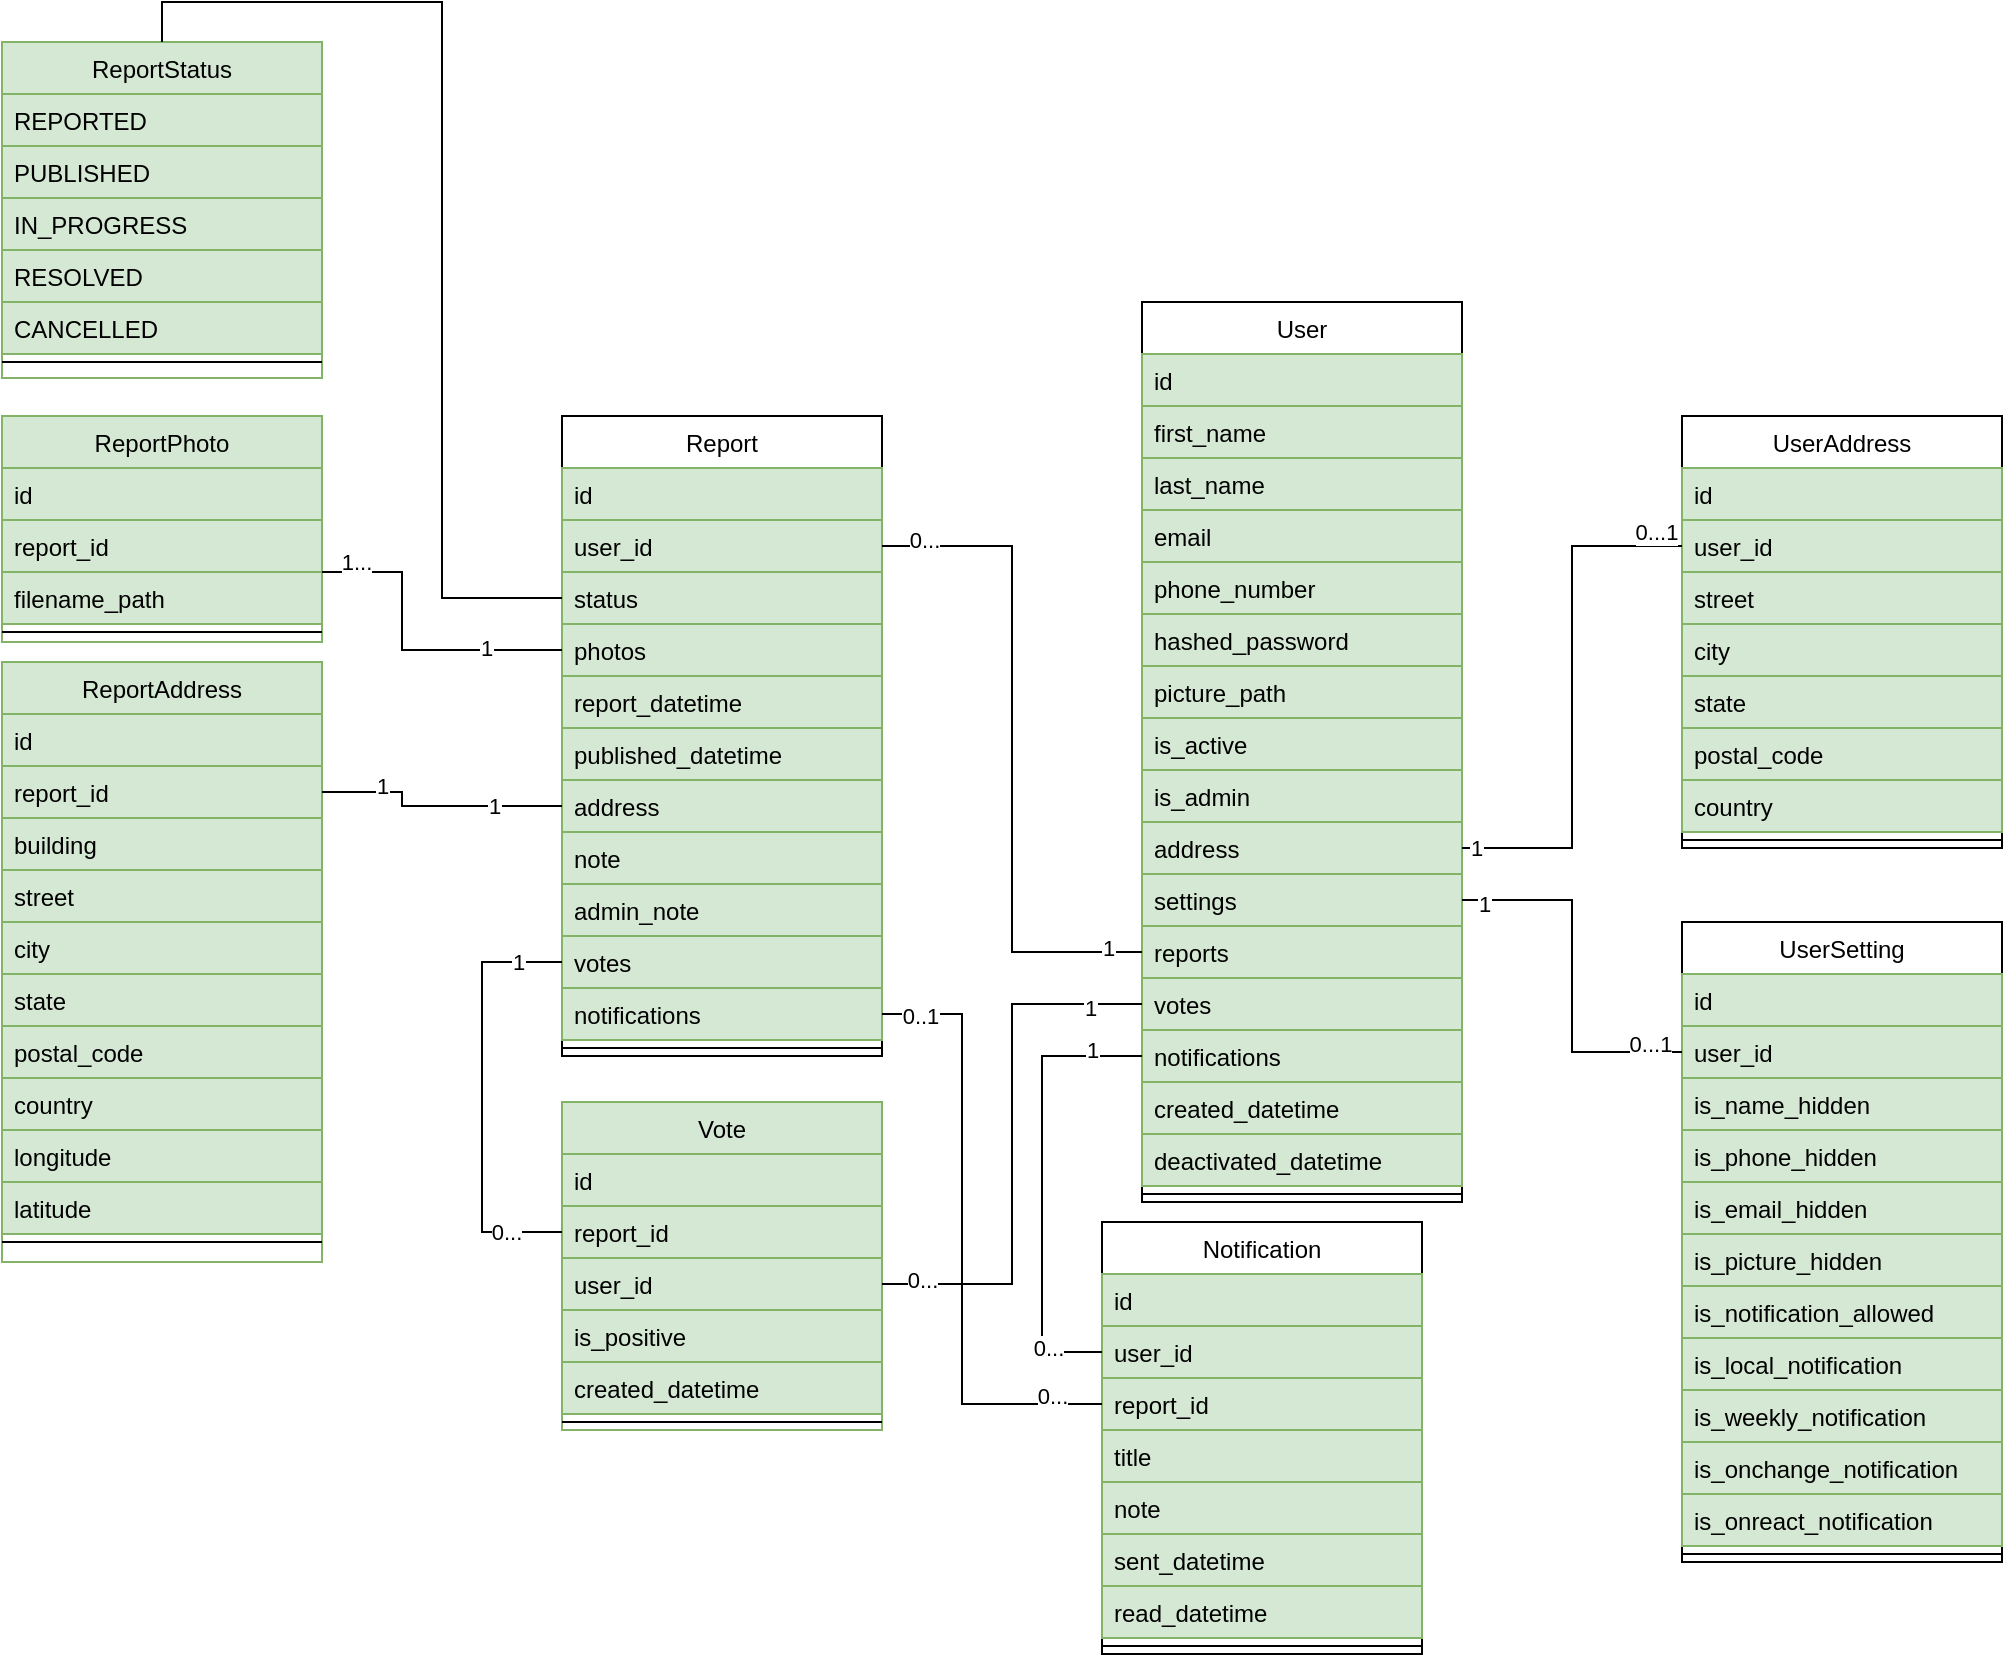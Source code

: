 <mxfile version="26.2.9">
  <diagram id="C5RBs43oDa-KdzZeNtuy" name="Page-1">
    <mxGraphModel dx="2080" dy="1932" grid="1" gridSize="10" guides="1" tooltips="1" connect="1" arrows="1" fold="1" page="1" pageScale="1" pageWidth="827" pageHeight="1169" math="0" shadow="0">
      <root>
        <mxCell id="WIyWlLk6GJQsqaUBKTNV-0" />
        <mxCell id="WIyWlLk6GJQsqaUBKTNV-1" parent="WIyWlLk6GJQsqaUBKTNV-0" />
        <mxCell id="zkfFHV4jXpPFQw0GAbJ--0" value="User" style="swimlane;fontStyle=0;align=center;verticalAlign=top;childLayout=stackLayout;horizontal=1;startSize=26;horizontalStack=0;resizeParent=1;resizeLast=0;collapsible=1;marginBottom=0;rounded=0;shadow=0;strokeWidth=1;" parent="WIyWlLk6GJQsqaUBKTNV-1" vertex="1">
          <mxGeometry x="250" width="160" height="450" as="geometry">
            <mxRectangle x="230" y="140" width="160" height="26" as="alternateBounds" />
          </mxGeometry>
        </mxCell>
        <mxCell id="4dGN9wg_nuJJutSuHbH5-36" value="id" style="text;align=left;verticalAlign=top;spacingLeft=4;spacingRight=4;overflow=hidden;rotatable=0;points=[[0,0.5],[1,0.5]];portConstraint=eastwest;fillColor=#d5e8d4;strokeColor=#82b366;" parent="zkfFHV4jXpPFQw0GAbJ--0" vertex="1">
          <mxGeometry y="26" width="160" height="26" as="geometry" />
        </mxCell>
        <mxCell id="zkfFHV4jXpPFQw0GAbJ--1" value="first_name" style="text;align=left;verticalAlign=top;spacingLeft=4;spacingRight=4;overflow=hidden;rotatable=0;points=[[0,0.5],[1,0.5]];portConstraint=eastwest;fillColor=#d5e8d4;strokeColor=#82b366;" parent="zkfFHV4jXpPFQw0GAbJ--0" vertex="1">
          <mxGeometry y="52" width="160" height="26" as="geometry" />
        </mxCell>
        <mxCell id="zkfFHV4jXpPFQw0GAbJ--2" value="last_name" style="text;align=left;verticalAlign=top;spacingLeft=4;spacingRight=4;overflow=hidden;rotatable=0;points=[[0,0.5],[1,0.5]];portConstraint=eastwest;rounded=0;shadow=0;html=0;fillColor=#d5e8d4;strokeColor=#82b366;" parent="zkfFHV4jXpPFQw0GAbJ--0" vertex="1">
          <mxGeometry y="78" width="160" height="26" as="geometry" />
        </mxCell>
        <mxCell id="zkfFHV4jXpPFQw0GAbJ--3" value="email" style="text;align=left;verticalAlign=top;spacingLeft=4;spacingRight=4;overflow=hidden;rotatable=0;points=[[0,0.5],[1,0.5]];portConstraint=eastwest;rounded=0;shadow=0;html=0;fillColor=#d5e8d4;strokeColor=#82b366;" parent="zkfFHV4jXpPFQw0GAbJ--0" vertex="1">
          <mxGeometry y="104" width="160" height="26" as="geometry" />
        </mxCell>
        <mxCell id="4dGN9wg_nuJJutSuHbH5-157" value="phone_number" style="text;align=left;verticalAlign=top;spacingLeft=4;spacingRight=4;overflow=hidden;rotatable=0;points=[[0,0.5],[1,0.5]];portConstraint=eastwest;rounded=0;shadow=0;html=0;fillColor=#d5e8d4;strokeColor=#82b366;" parent="zkfFHV4jXpPFQw0GAbJ--0" vertex="1">
          <mxGeometry y="130" width="160" height="26" as="geometry" />
        </mxCell>
        <mxCell id="4dGN9wg_nuJJutSuHbH5-154" value="hashed_password" style="text;align=left;verticalAlign=top;spacingLeft=4;spacingRight=4;overflow=hidden;rotatable=0;points=[[0,0.5],[1,0.5]];portConstraint=eastwest;rounded=0;shadow=0;html=0;fillColor=#d5e8d4;strokeColor=#82b366;" parent="zkfFHV4jXpPFQw0GAbJ--0" vertex="1">
          <mxGeometry y="156" width="160" height="26" as="geometry" />
        </mxCell>
        <mxCell id="4dGN9wg_nuJJutSuHbH5-2" value="picture_path" style="text;align=left;verticalAlign=top;spacingLeft=4;spacingRight=4;overflow=hidden;rotatable=0;points=[[0,0.5],[1,0.5]];portConstraint=eastwest;rounded=0;shadow=0;html=0;fillColor=#d5e8d4;strokeColor=#82b366;" parent="zkfFHV4jXpPFQw0GAbJ--0" vertex="1">
          <mxGeometry y="182" width="160" height="26" as="geometry" />
        </mxCell>
        <mxCell id="4dGN9wg_nuJJutSuHbH5-0" value="is_active" style="text;align=left;verticalAlign=top;spacingLeft=4;spacingRight=4;overflow=hidden;rotatable=0;points=[[0,0.5],[1,0.5]];portConstraint=eastwest;rounded=0;shadow=0;html=0;fillColor=#d5e8d4;strokeColor=#82b366;" parent="zkfFHV4jXpPFQw0GAbJ--0" vertex="1">
          <mxGeometry y="208" width="160" height="26" as="geometry" />
        </mxCell>
        <mxCell id="4dGN9wg_nuJJutSuHbH5-1" value="is_admin" style="text;align=left;verticalAlign=top;spacingLeft=4;spacingRight=4;overflow=hidden;rotatable=0;points=[[0,0.5],[1,0.5]];portConstraint=eastwest;rounded=0;shadow=0;html=0;fillColor=#d5e8d4;strokeColor=#82b366;" parent="zkfFHV4jXpPFQw0GAbJ--0" vertex="1">
          <mxGeometry y="234" width="160" height="26" as="geometry" />
        </mxCell>
        <mxCell id="4dGN9wg_nuJJutSuHbH5-3" value="address" style="text;align=left;verticalAlign=top;spacingLeft=4;spacingRight=4;overflow=hidden;rotatable=0;points=[[0,0.5],[1,0.5]];portConstraint=eastwest;rounded=0;shadow=0;html=0;fillColor=#d5e8d4;strokeColor=#82b366;" parent="zkfFHV4jXpPFQw0GAbJ--0" vertex="1">
          <mxGeometry y="260" width="160" height="26" as="geometry" />
        </mxCell>
        <mxCell id="4dGN9wg_nuJJutSuHbH5-22" value="settings" style="text;align=left;verticalAlign=top;spacingLeft=4;spacingRight=4;overflow=hidden;rotatable=0;points=[[0,0.5],[1,0.5]];portConstraint=eastwest;rounded=0;shadow=0;html=0;fillColor=#d5e8d4;strokeColor=#82b366;" parent="zkfFHV4jXpPFQw0GAbJ--0" vertex="1">
          <mxGeometry y="286" width="160" height="26" as="geometry" />
        </mxCell>
        <mxCell id="4dGN9wg_nuJJutSuHbH5-40" value="reports" style="text;align=left;verticalAlign=top;spacingLeft=4;spacingRight=4;overflow=hidden;rotatable=0;points=[[0,0.5],[1,0.5]];portConstraint=eastwest;rounded=0;shadow=0;html=0;fillColor=#d5e8d4;strokeColor=#82b366;" parent="zkfFHV4jXpPFQw0GAbJ--0" vertex="1">
          <mxGeometry y="312" width="160" height="26" as="geometry" />
        </mxCell>
        <mxCell id="4dGN9wg_nuJJutSuHbH5-130" value="votes" style="text;align=left;verticalAlign=top;spacingLeft=4;spacingRight=4;overflow=hidden;rotatable=0;points=[[0,0.5],[1,0.5]];portConstraint=eastwest;rounded=0;shadow=0;html=0;fillColor=#d5e8d4;strokeColor=#82b366;" parent="zkfFHV4jXpPFQw0GAbJ--0" vertex="1">
          <mxGeometry y="338" width="160" height="26" as="geometry" />
        </mxCell>
        <mxCell id="4dGN9wg_nuJJutSuHbH5-143" value="notifications" style="text;align=left;verticalAlign=top;spacingLeft=4;spacingRight=4;overflow=hidden;rotatable=0;points=[[0,0.5],[1,0.5]];portConstraint=eastwest;rounded=0;shadow=0;html=0;fillColor=#d5e8d4;strokeColor=#82b366;" parent="zkfFHV4jXpPFQw0GAbJ--0" vertex="1">
          <mxGeometry y="364" width="160" height="26" as="geometry" />
        </mxCell>
        <mxCell id="4dGN9wg_nuJJutSuHbH5-155" value="created_datetime" style="text;align=left;verticalAlign=top;spacingLeft=4;spacingRight=4;overflow=hidden;rotatable=0;points=[[0,0.5],[1,0.5]];portConstraint=eastwest;rounded=0;shadow=0;html=0;fillColor=#d5e8d4;strokeColor=#82b366;" parent="zkfFHV4jXpPFQw0GAbJ--0" vertex="1">
          <mxGeometry y="390" width="160" height="26" as="geometry" />
        </mxCell>
        <mxCell id="4dGN9wg_nuJJutSuHbH5-156" value="deactivated_datetime" style="text;align=left;verticalAlign=top;spacingLeft=4;spacingRight=4;overflow=hidden;rotatable=0;points=[[0,0.5],[1,0.5]];portConstraint=eastwest;rounded=0;shadow=0;html=0;fillColor=#d5e8d4;strokeColor=#82b366;" parent="zkfFHV4jXpPFQw0GAbJ--0" vertex="1">
          <mxGeometry y="416" width="160" height="26" as="geometry" />
        </mxCell>
        <mxCell id="zkfFHV4jXpPFQw0GAbJ--4" value="" style="line;html=1;strokeWidth=1;align=left;verticalAlign=middle;spacingTop=-1;spacingLeft=3;spacingRight=3;rotatable=0;labelPosition=right;points=[];portConstraint=eastwest;" parent="zkfFHV4jXpPFQw0GAbJ--0" vertex="1">
          <mxGeometry y="442" width="160" height="8" as="geometry" />
        </mxCell>
        <mxCell id="zkfFHV4jXpPFQw0GAbJ--17" value="UserAddress" style="swimlane;fontStyle=0;align=center;verticalAlign=top;childLayout=stackLayout;horizontal=1;startSize=26;horizontalStack=0;resizeParent=1;resizeLast=0;collapsible=1;marginBottom=0;rounded=0;shadow=0;strokeWidth=1;" parent="WIyWlLk6GJQsqaUBKTNV-1" vertex="1">
          <mxGeometry x="520" y="57" width="160" height="216" as="geometry">
            <mxRectangle x="550" y="140" width="160" height="26" as="alternateBounds" />
          </mxGeometry>
        </mxCell>
        <mxCell id="4dGN9wg_nuJJutSuHbH5-37" value="id" style="text;align=left;verticalAlign=top;spacingLeft=4;spacingRight=4;overflow=hidden;rotatable=0;points=[[0,0.5],[1,0.5]];portConstraint=eastwest;fillColor=#d5e8d4;strokeColor=#82b366;" parent="zkfFHV4jXpPFQw0GAbJ--17" vertex="1">
          <mxGeometry y="26" width="160" height="26" as="geometry" />
        </mxCell>
        <mxCell id="4dGN9wg_nuJJutSuHbH5-91" value="user_id" style="text;align=left;verticalAlign=top;spacingLeft=4;spacingRight=4;overflow=hidden;rotatable=0;points=[[0,0.5],[1,0.5]];portConstraint=eastwest;fillColor=#d5e8d4;strokeColor=#82b366;" parent="zkfFHV4jXpPFQw0GAbJ--17" vertex="1">
          <mxGeometry y="52" width="160" height="26" as="geometry" />
        </mxCell>
        <mxCell id="zkfFHV4jXpPFQw0GAbJ--18" value="street" style="text;align=left;verticalAlign=top;spacingLeft=4;spacingRight=4;overflow=hidden;rotatable=0;points=[[0,0.5],[1,0.5]];portConstraint=eastwest;fillColor=#d5e8d4;strokeColor=#82b366;" parent="zkfFHV4jXpPFQw0GAbJ--17" vertex="1">
          <mxGeometry y="78" width="160" height="26" as="geometry" />
        </mxCell>
        <mxCell id="zkfFHV4jXpPFQw0GAbJ--19" value="city" style="text;align=left;verticalAlign=top;spacingLeft=4;spacingRight=4;overflow=hidden;rotatable=0;points=[[0,0.5],[1,0.5]];portConstraint=eastwest;rounded=0;shadow=0;html=0;fillColor=#d5e8d4;strokeColor=#82b366;" parent="zkfFHV4jXpPFQw0GAbJ--17" vertex="1">
          <mxGeometry y="104" width="160" height="26" as="geometry" />
        </mxCell>
        <mxCell id="zkfFHV4jXpPFQw0GAbJ--20" value="state" style="text;align=left;verticalAlign=top;spacingLeft=4;spacingRight=4;overflow=hidden;rotatable=0;points=[[0,0.5],[1,0.5]];portConstraint=eastwest;rounded=0;shadow=0;html=0;fillColor=#d5e8d4;strokeColor=#82b366;" parent="zkfFHV4jXpPFQw0GAbJ--17" vertex="1">
          <mxGeometry y="130" width="160" height="26" as="geometry" />
        </mxCell>
        <mxCell id="zkfFHV4jXpPFQw0GAbJ--21" value="postal_code" style="text;align=left;verticalAlign=top;spacingLeft=4;spacingRight=4;overflow=hidden;rotatable=0;points=[[0,0.5],[1,0.5]];portConstraint=eastwest;rounded=0;shadow=0;html=0;fillColor=#d5e8d4;strokeColor=#82b366;" parent="zkfFHV4jXpPFQw0GAbJ--17" vertex="1">
          <mxGeometry y="156" width="160" height="26" as="geometry" />
        </mxCell>
        <mxCell id="zkfFHV4jXpPFQw0GAbJ--22" value="country" style="text;align=left;verticalAlign=top;spacingLeft=4;spacingRight=4;overflow=hidden;rotatable=0;points=[[0,0.5],[1,0.5]];portConstraint=eastwest;rounded=0;shadow=0;html=0;fillColor=#d5e8d4;strokeColor=#82b366;" parent="zkfFHV4jXpPFQw0GAbJ--17" vertex="1">
          <mxGeometry y="182" width="160" height="26" as="geometry" />
        </mxCell>
        <mxCell id="zkfFHV4jXpPFQw0GAbJ--23" value="" style="line;html=1;strokeWidth=1;align=left;verticalAlign=middle;spacingTop=-1;spacingLeft=3;spacingRight=3;rotatable=0;labelPosition=right;points=[];portConstraint=eastwest;" parent="zkfFHV4jXpPFQw0GAbJ--17" vertex="1">
          <mxGeometry y="208" width="160" height="8" as="geometry" />
        </mxCell>
        <mxCell id="4dGN9wg_nuJJutSuHbH5-4" style="edgeStyle=orthogonalEdgeStyle;rounded=0;orthogonalLoop=1;jettySize=auto;html=1;endArrow=none;startFill=0;" parent="WIyWlLk6GJQsqaUBKTNV-1" source="4dGN9wg_nuJJutSuHbH5-3" target="4dGN9wg_nuJJutSuHbH5-91" edge="1">
          <mxGeometry relative="1" as="geometry" />
        </mxCell>
        <mxCell id="4dGN9wg_nuJJutSuHbH5-5" value="1" style="edgeLabel;html=1;align=center;verticalAlign=middle;resizable=0;points=[];" parent="4dGN9wg_nuJJutSuHbH5-4" vertex="1" connectable="0">
          <mxGeometry x="-0.941" y="2" relative="1" as="geometry">
            <mxPoint x="-1" y="2" as="offset" />
          </mxGeometry>
        </mxCell>
        <mxCell id="4dGN9wg_nuJJutSuHbH5-6" value="0...1" style="edgeLabel;html=1;align=center;verticalAlign=middle;resizable=0;points=[];" parent="4dGN9wg_nuJJutSuHbH5-4" vertex="1" connectable="0">
          <mxGeometry x="0.897" y="-2" relative="1" as="geometry">
            <mxPoint y="-9" as="offset" />
          </mxGeometry>
        </mxCell>
        <mxCell id="4dGN9wg_nuJJutSuHbH5-7" value="UserSetting" style="swimlane;fontStyle=0;align=center;verticalAlign=top;childLayout=stackLayout;horizontal=1;startSize=26;horizontalStack=0;resizeParent=1;resizeLast=0;collapsible=1;marginBottom=0;rounded=0;shadow=0;strokeWidth=1;" parent="WIyWlLk6GJQsqaUBKTNV-1" vertex="1">
          <mxGeometry x="520" y="310" width="160" height="320" as="geometry">
            <mxRectangle x="550" y="140" width="160" height="26" as="alternateBounds" />
          </mxGeometry>
        </mxCell>
        <mxCell id="4dGN9wg_nuJJutSuHbH5-38" value="id" style="text;align=left;verticalAlign=top;spacingLeft=4;spacingRight=4;overflow=hidden;rotatable=0;points=[[0,0.5],[1,0.5]];portConstraint=eastwest;fillColor=#d5e8d4;strokeColor=#82b366;" parent="4dGN9wg_nuJJutSuHbH5-7" vertex="1">
          <mxGeometry y="26" width="160" height="26" as="geometry" />
        </mxCell>
        <mxCell id="4dGN9wg_nuJJutSuHbH5-92" value="user_id" style="text;align=left;verticalAlign=top;spacingLeft=4;spacingRight=4;overflow=hidden;rotatable=0;points=[[0,0.5],[1,0.5]];portConstraint=eastwest;fillColor=#d5e8d4;strokeColor=#82b366;" parent="4dGN9wg_nuJJutSuHbH5-7" vertex="1">
          <mxGeometry y="52" width="160" height="26" as="geometry" />
        </mxCell>
        <mxCell id="4dGN9wg_nuJJutSuHbH5-8" value="is_name_hidden" style="text;align=left;verticalAlign=top;spacingLeft=4;spacingRight=4;overflow=hidden;rotatable=0;points=[[0,0.5],[1,0.5]];portConstraint=eastwest;fillColor=#d5e8d4;strokeColor=#82b366;" parent="4dGN9wg_nuJJutSuHbH5-7" vertex="1">
          <mxGeometry y="78" width="160" height="26" as="geometry" />
        </mxCell>
        <mxCell id="4dGN9wg_nuJJutSuHbH5-14" value="is_phone_hidden" style="text;align=left;verticalAlign=top;spacingLeft=4;spacingRight=4;overflow=hidden;rotatable=0;points=[[0,0.5],[1,0.5]];portConstraint=eastwest;fillColor=#d5e8d4;strokeColor=#82b366;" parent="4dGN9wg_nuJJutSuHbH5-7" vertex="1">
          <mxGeometry y="104" width="160" height="26" as="geometry" />
        </mxCell>
        <mxCell id="4dGN9wg_nuJJutSuHbH5-15" value="is_email_hidden" style="text;align=left;verticalAlign=top;spacingLeft=4;spacingRight=4;overflow=hidden;rotatable=0;points=[[0,0.5],[1,0.5]];portConstraint=eastwest;fillColor=#d5e8d4;strokeColor=#82b366;" parent="4dGN9wg_nuJJutSuHbH5-7" vertex="1">
          <mxGeometry y="130" width="160" height="26" as="geometry" />
        </mxCell>
        <mxCell id="4dGN9wg_nuJJutSuHbH5-16" value="is_picture_hidden" style="text;align=left;verticalAlign=top;spacingLeft=4;spacingRight=4;overflow=hidden;rotatable=0;points=[[0,0.5],[1,0.5]];portConstraint=eastwest;fillColor=#d5e8d4;strokeColor=#82b366;" parent="4dGN9wg_nuJJutSuHbH5-7" vertex="1">
          <mxGeometry y="156" width="160" height="26" as="geometry" />
        </mxCell>
        <mxCell id="4dGN9wg_nuJJutSuHbH5-17" value="is_notification_allowed" style="text;align=left;verticalAlign=top;spacingLeft=4;spacingRight=4;overflow=hidden;rotatable=0;points=[[0,0.5],[1,0.5]];portConstraint=eastwest;fillColor=#d5e8d4;strokeColor=#82b366;" parent="4dGN9wg_nuJJutSuHbH5-7" vertex="1">
          <mxGeometry y="182" width="160" height="26" as="geometry" />
        </mxCell>
        <mxCell id="4dGN9wg_nuJJutSuHbH5-18" value="is_local_notification" style="text;align=left;verticalAlign=top;spacingLeft=4;spacingRight=4;overflow=hidden;rotatable=0;points=[[0,0.5],[1,0.5]];portConstraint=eastwest;fillColor=#d5e8d4;strokeColor=#82b366;" parent="4dGN9wg_nuJJutSuHbH5-7" vertex="1">
          <mxGeometry y="208" width="160" height="26" as="geometry" />
        </mxCell>
        <mxCell id="4dGN9wg_nuJJutSuHbH5-19" value="is_weekly_notification" style="text;align=left;verticalAlign=top;spacingLeft=4;spacingRight=4;overflow=hidden;rotatable=0;points=[[0,0.5],[1,0.5]];portConstraint=eastwest;fillColor=#d5e8d4;strokeColor=#82b366;" parent="4dGN9wg_nuJJutSuHbH5-7" vertex="1">
          <mxGeometry y="234" width="160" height="26" as="geometry" />
        </mxCell>
        <mxCell id="4dGN9wg_nuJJutSuHbH5-20" value="is_onchange_notification" style="text;align=left;verticalAlign=top;spacingLeft=4;spacingRight=4;overflow=hidden;rotatable=0;points=[[0,0.5],[1,0.5]];portConstraint=eastwest;fillColor=#d5e8d4;strokeColor=#82b366;" parent="4dGN9wg_nuJJutSuHbH5-7" vertex="1">
          <mxGeometry y="260" width="160" height="26" as="geometry" />
        </mxCell>
        <mxCell id="4dGN9wg_nuJJutSuHbH5-21" value="is_onreact_notification" style="text;align=left;verticalAlign=top;spacingLeft=4;spacingRight=4;overflow=hidden;rotatable=0;points=[[0,0.5],[1,0.5]];portConstraint=eastwest;fillColor=#d5e8d4;strokeColor=#82b366;" parent="4dGN9wg_nuJJutSuHbH5-7" vertex="1">
          <mxGeometry y="286" width="160" height="26" as="geometry" />
        </mxCell>
        <mxCell id="4dGN9wg_nuJJutSuHbH5-13" value="" style="line;html=1;strokeWidth=1;align=left;verticalAlign=middle;spacingTop=-1;spacingLeft=3;spacingRight=3;rotatable=0;labelPosition=right;points=[];portConstraint=eastwest;" parent="4dGN9wg_nuJJutSuHbH5-7" vertex="1">
          <mxGeometry y="312" width="160" height="8" as="geometry" />
        </mxCell>
        <mxCell id="4dGN9wg_nuJJutSuHbH5-23" style="edgeStyle=orthogonalEdgeStyle;rounded=0;orthogonalLoop=1;jettySize=auto;html=1;exitX=1;exitY=0.5;exitDx=0;exitDy=0;entryX=0;entryY=0.5;entryDx=0;entryDy=0;endArrow=none;startFill=0;" parent="WIyWlLk6GJQsqaUBKTNV-1" source="4dGN9wg_nuJJutSuHbH5-22" target="4dGN9wg_nuJJutSuHbH5-92" edge="1">
          <mxGeometry relative="1" as="geometry" />
        </mxCell>
        <mxCell id="4dGN9wg_nuJJutSuHbH5-24" value="1" style="edgeLabel;html=1;align=center;verticalAlign=middle;resizable=0;points=[];" parent="4dGN9wg_nuJJutSuHbH5-23" vertex="1" connectable="0">
          <mxGeometry x="-0.886" y="-2" relative="1" as="geometry">
            <mxPoint as="offset" />
          </mxGeometry>
        </mxCell>
        <mxCell id="4dGN9wg_nuJJutSuHbH5-25" value="0...1" style="edgeLabel;html=1;align=center;verticalAlign=middle;resizable=0;points=[];" parent="4dGN9wg_nuJJutSuHbH5-23" vertex="1" connectable="0">
          <mxGeometry x="0.832" y="2" relative="1" as="geometry">
            <mxPoint x="-1" y="-2" as="offset" />
          </mxGeometry>
        </mxCell>
        <mxCell id="4dGN9wg_nuJJutSuHbH5-26" value="Report" style="swimlane;fontStyle=0;align=center;verticalAlign=top;childLayout=stackLayout;horizontal=1;startSize=26;horizontalStack=0;resizeParent=1;resizeLast=0;collapsible=1;marginBottom=0;rounded=0;shadow=0;strokeWidth=1;" parent="WIyWlLk6GJQsqaUBKTNV-1" vertex="1">
          <mxGeometry x="-40" y="57" width="160" height="320" as="geometry">
            <mxRectangle x="230" y="140" width="160" height="26" as="alternateBounds" />
          </mxGeometry>
        </mxCell>
        <mxCell id="4dGN9wg_nuJJutSuHbH5-39" value="id" style="text;align=left;verticalAlign=top;spacingLeft=4;spacingRight=4;overflow=hidden;rotatable=0;points=[[0,0.5],[1,0.5]];portConstraint=eastwest;fillColor=#d5e8d4;strokeColor=#82b366;" parent="4dGN9wg_nuJJutSuHbH5-26" vertex="1">
          <mxGeometry y="26" width="160" height="26" as="geometry" />
        </mxCell>
        <mxCell id="4dGN9wg_nuJJutSuHbH5-27" value="user_id" style="text;align=left;verticalAlign=top;spacingLeft=4;spacingRight=4;overflow=hidden;rotatable=0;points=[[0,0.5],[1,0.5]];portConstraint=eastwest;fillColor=#d5e8d4;strokeColor=#82b366;" parent="4dGN9wg_nuJJutSuHbH5-26" vertex="1">
          <mxGeometry y="52" width="160" height="26" as="geometry" />
        </mxCell>
        <mxCell id="4dGN9wg_nuJJutSuHbH5-28" value="status" style="text;align=left;verticalAlign=top;spacingLeft=4;spacingRight=4;overflow=hidden;rotatable=0;points=[[0,0.5],[1,0.5]];portConstraint=eastwest;rounded=0;shadow=0;html=0;fillColor=#d5e8d4;strokeColor=#82b366;" parent="4dGN9wg_nuJJutSuHbH5-26" vertex="1">
          <mxGeometry y="78" width="160" height="26" as="geometry" />
        </mxCell>
        <mxCell id="4dGN9wg_nuJJutSuHbH5-29" value="photos" style="text;align=left;verticalAlign=top;spacingLeft=4;spacingRight=4;overflow=hidden;rotatable=0;points=[[0,0.5],[1,0.5]];portConstraint=eastwest;rounded=0;shadow=0;html=0;fillColor=#d5e8d4;strokeColor=#82b366;" parent="4dGN9wg_nuJJutSuHbH5-26" vertex="1">
          <mxGeometry y="104" width="160" height="26" as="geometry" />
        </mxCell>
        <mxCell id="4dGN9wg_nuJJutSuHbH5-83" value="report_datetime" style="text;align=left;verticalAlign=top;spacingLeft=4;spacingRight=4;overflow=hidden;rotatable=0;points=[[0,0.5],[1,0.5]];portConstraint=eastwest;rounded=0;shadow=0;html=0;fillColor=#d5e8d4;strokeColor=#82b366;" parent="4dGN9wg_nuJJutSuHbH5-26" vertex="1">
          <mxGeometry y="130" width="160" height="26" as="geometry" />
        </mxCell>
        <mxCell id="4dGN9wg_nuJJutSuHbH5-84" value="published_datetime" style="text;align=left;verticalAlign=top;spacingLeft=4;spacingRight=4;overflow=hidden;rotatable=0;points=[[0,0.5],[1,0.5]];portConstraint=eastwest;rounded=0;shadow=0;html=0;fillColor=#d5e8d4;strokeColor=#82b366;" parent="4dGN9wg_nuJJutSuHbH5-26" vertex="1">
          <mxGeometry y="156" width="160" height="26" as="geometry" />
        </mxCell>
        <mxCell id="4dGN9wg_nuJJutSuHbH5-85" value="address" style="text;align=left;verticalAlign=top;spacingLeft=4;spacingRight=4;overflow=hidden;rotatable=0;points=[[0,0.5],[1,0.5]];portConstraint=eastwest;rounded=0;shadow=0;html=0;fillColor=#d5e8d4;strokeColor=#82b366;" parent="4dGN9wg_nuJJutSuHbH5-26" vertex="1">
          <mxGeometry y="182" width="160" height="26" as="geometry" />
        </mxCell>
        <mxCell id="4dGN9wg_nuJJutSuHbH5-111" value="note" style="text;align=left;verticalAlign=top;spacingLeft=4;spacingRight=4;overflow=hidden;rotatable=0;points=[[0,0.5],[1,0.5]];portConstraint=eastwest;rounded=0;shadow=0;html=0;fillColor=#d5e8d4;strokeColor=#82b366;" parent="4dGN9wg_nuJJutSuHbH5-26" vertex="1">
          <mxGeometry y="208" width="160" height="26" as="geometry" />
        </mxCell>
        <mxCell id="4dGN9wg_nuJJutSuHbH5-135" value="admin_note" style="text;align=left;verticalAlign=top;spacingLeft=4;spacingRight=4;overflow=hidden;rotatable=0;points=[[0,0.5],[1,0.5]];portConstraint=eastwest;rounded=0;shadow=0;html=0;fillColor=#d5e8d4;strokeColor=#82b366;" parent="4dGN9wg_nuJJutSuHbH5-26" vertex="1">
          <mxGeometry y="234" width="160" height="26" as="geometry" />
        </mxCell>
        <mxCell id="4dGN9wg_nuJJutSuHbH5-126" value="votes" style="text;align=left;verticalAlign=top;spacingLeft=4;spacingRight=4;overflow=hidden;rotatable=0;points=[[0,0.5],[1,0.5]];portConstraint=eastwest;rounded=0;shadow=0;html=0;fillColor=#d5e8d4;strokeColor=#82b366;" parent="4dGN9wg_nuJJutSuHbH5-26" vertex="1">
          <mxGeometry y="260" width="160" height="26" as="geometry" />
        </mxCell>
        <mxCell id="4dGN9wg_nuJJutSuHbH5-147" value="notifications" style="text;align=left;verticalAlign=top;spacingLeft=4;spacingRight=4;overflow=hidden;rotatable=0;points=[[0,0.5],[1,0.5]];portConstraint=eastwest;rounded=0;shadow=0;html=0;fillColor=#d5e8d4;strokeColor=#82b366;" parent="4dGN9wg_nuJJutSuHbH5-26" vertex="1">
          <mxGeometry y="286" width="160" height="26" as="geometry" />
        </mxCell>
        <mxCell id="4dGN9wg_nuJJutSuHbH5-35" value="" style="line;html=1;strokeWidth=1;align=left;verticalAlign=middle;spacingTop=-1;spacingLeft=3;spacingRight=3;rotatable=0;labelPosition=right;points=[];portConstraint=eastwest;" parent="4dGN9wg_nuJJutSuHbH5-26" vertex="1">
          <mxGeometry y="312" width="160" height="8" as="geometry" />
        </mxCell>
        <mxCell id="4dGN9wg_nuJJutSuHbH5-42" style="edgeStyle=orthogonalEdgeStyle;rounded=0;orthogonalLoop=1;jettySize=auto;html=1;exitX=0;exitY=0.5;exitDx=0;exitDy=0;entryX=1;entryY=0.5;entryDx=0;entryDy=0;endArrow=none;startFill=0;" parent="WIyWlLk6GJQsqaUBKTNV-1" source="4dGN9wg_nuJJutSuHbH5-40" target="4dGN9wg_nuJJutSuHbH5-27" edge="1">
          <mxGeometry relative="1" as="geometry" />
        </mxCell>
        <mxCell id="4dGN9wg_nuJJutSuHbH5-43" value="0..." style="edgeLabel;html=1;align=center;verticalAlign=middle;resizable=0;points=[];" parent="4dGN9wg_nuJJutSuHbH5-42" vertex="1" connectable="0">
          <mxGeometry x="0.912" y="-3" relative="1" as="geometry">
            <mxPoint x="6" as="offset" />
          </mxGeometry>
        </mxCell>
        <mxCell id="4dGN9wg_nuJJutSuHbH5-44" value="1" style="edgeLabel;html=1;align=center;verticalAlign=middle;resizable=0;points=[];" parent="4dGN9wg_nuJJutSuHbH5-42" vertex="1" connectable="0">
          <mxGeometry x="-0.897" y="-2" relative="1" as="geometry">
            <mxPoint as="offset" />
          </mxGeometry>
        </mxCell>
        <mxCell id="4dGN9wg_nuJJutSuHbH5-56" value="ReportStatus" style="swimlane;fontStyle=0;align=center;verticalAlign=top;childLayout=stackLayout;horizontal=1;startSize=26;horizontalStack=0;resizeParent=1;resizeLast=0;collapsible=1;marginBottom=0;rounded=0;shadow=0;strokeWidth=1;fillColor=#d5e8d4;strokeColor=#82b366;" parent="WIyWlLk6GJQsqaUBKTNV-1" vertex="1">
          <mxGeometry x="-320" y="-130" width="160" height="168" as="geometry">
            <mxRectangle x="230" y="140" width="160" height="26" as="alternateBounds" />
          </mxGeometry>
        </mxCell>
        <mxCell id="4dGN9wg_nuJJutSuHbH5-57" value="REPORTED" style="text;align=left;verticalAlign=top;spacingLeft=4;spacingRight=4;overflow=hidden;rotatable=0;points=[[0,0.5],[1,0.5]];portConstraint=eastwest;fillColor=#d5e8d4;strokeColor=#82b366;" parent="4dGN9wg_nuJJutSuHbH5-56" vertex="1">
          <mxGeometry y="26" width="160" height="26" as="geometry" />
        </mxCell>
        <mxCell id="4dGN9wg_nuJJutSuHbH5-58" value="PUBLISHED" style="text;align=left;verticalAlign=top;spacingLeft=4;spacingRight=4;overflow=hidden;rotatable=0;points=[[0,0.5],[1,0.5]];portConstraint=eastwest;fillColor=#d5e8d4;strokeColor=#82b366;" parent="4dGN9wg_nuJJutSuHbH5-56" vertex="1">
          <mxGeometry y="52" width="160" height="26" as="geometry" />
        </mxCell>
        <mxCell id="4dGN9wg_nuJJutSuHbH5-59" value="IN_PROGRESS" style="text;align=left;verticalAlign=top;spacingLeft=4;spacingRight=4;overflow=hidden;rotatable=0;points=[[0,0.5],[1,0.5]];portConstraint=eastwest;rounded=0;shadow=0;html=0;fillColor=#d5e8d4;strokeColor=#82b366;" parent="4dGN9wg_nuJJutSuHbH5-56" vertex="1">
          <mxGeometry y="78" width="160" height="26" as="geometry" />
        </mxCell>
        <mxCell id="4dGN9wg_nuJJutSuHbH5-60" value="RESOLVED" style="text;align=left;verticalAlign=top;spacingLeft=4;spacingRight=4;overflow=hidden;rotatable=0;points=[[0,0.5],[1,0.5]];portConstraint=eastwest;rounded=0;shadow=0;html=0;fillColor=#d5e8d4;strokeColor=#82b366;" parent="4dGN9wg_nuJJutSuHbH5-56" vertex="1">
          <mxGeometry y="104" width="160" height="26" as="geometry" />
        </mxCell>
        <mxCell id="4dGN9wg_nuJJutSuHbH5-61" value="CANCELLED" style="text;align=left;verticalAlign=top;spacingLeft=4;spacingRight=4;overflow=hidden;rotatable=0;points=[[0,0.5],[1,0.5]];portConstraint=eastwest;rounded=0;shadow=0;html=0;fillColor=#d5e8d4;strokeColor=#82b366;" parent="4dGN9wg_nuJJutSuHbH5-56" vertex="1">
          <mxGeometry y="130" width="160" height="26" as="geometry" />
        </mxCell>
        <mxCell id="4dGN9wg_nuJJutSuHbH5-66" value="" style="line;html=1;strokeWidth=1;align=left;verticalAlign=middle;spacingTop=-1;spacingLeft=3;spacingRight=3;rotatable=0;labelPosition=right;points=[];portConstraint=eastwest;" parent="4dGN9wg_nuJJutSuHbH5-56" vertex="1">
          <mxGeometry y="156" width="160" height="8" as="geometry" />
        </mxCell>
        <mxCell id="4dGN9wg_nuJJutSuHbH5-67" style="edgeStyle=orthogonalEdgeStyle;rounded=0;orthogonalLoop=1;jettySize=auto;html=1;exitX=0;exitY=0.5;exitDx=0;exitDy=0;entryX=0.5;entryY=0;entryDx=0;entryDy=0;endArrow=none;startFill=0;" parent="WIyWlLk6GJQsqaUBKTNV-1" source="4dGN9wg_nuJJutSuHbH5-28" target="4dGN9wg_nuJJutSuHbH5-56" edge="1">
          <mxGeometry relative="1" as="geometry" />
        </mxCell>
        <mxCell id="4dGN9wg_nuJJutSuHbH5-68" value="ReportPhoto" style="swimlane;fontStyle=0;align=center;verticalAlign=top;childLayout=stackLayout;horizontal=1;startSize=26;horizontalStack=0;resizeParent=1;resizeLast=0;collapsible=1;marginBottom=0;rounded=0;shadow=0;strokeWidth=1;fillColor=#d5e8d4;strokeColor=#82b366;" parent="WIyWlLk6GJQsqaUBKTNV-1" vertex="1">
          <mxGeometry x="-320" y="57" width="160" height="113" as="geometry">
            <mxRectangle x="230" y="140" width="160" height="26" as="alternateBounds" />
          </mxGeometry>
        </mxCell>
        <mxCell id="4dGN9wg_nuJJutSuHbH5-69" value="id" style="text;align=left;verticalAlign=top;spacingLeft=4;spacingRight=4;overflow=hidden;rotatable=0;points=[[0,0.5],[1,0.5]];portConstraint=eastwest;fillColor=#d5e8d4;strokeColor=#82b366;" parent="4dGN9wg_nuJJutSuHbH5-68" vertex="1">
          <mxGeometry y="26" width="160" height="26" as="geometry" />
        </mxCell>
        <mxCell id="4dGN9wg_nuJJutSuHbH5-70" value="report_id" style="text;align=left;verticalAlign=top;spacingLeft=4;spacingRight=4;overflow=hidden;rotatable=0;points=[[0,0.5],[1,0.5]];portConstraint=eastwest;fillColor=#d5e8d4;strokeColor=#82b366;" parent="4dGN9wg_nuJJutSuHbH5-68" vertex="1">
          <mxGeometry y="52" width="160" height="26" as="geometry" />
        </mxCell>
        <mxCell id="4dGN9wg_nuJJutSuHbH5-71" value="filename_path" style="text;align=left;verticalAlign=top;spacingLeft=4;spacingRight=4;overflow=hidden;rotatable=0;points=[[0,0.5],[1,0.5]];portConstraint=eastwest;rounded=0;shadow=0;html=0;fillColor=#d5e8d4;strokeColor=#82b366;" parent="4dGN9wg_nuJJutSuHbH5-68" vertex="1">
          <mxGeometry y="78" width="160" height="26" as="geometry" />
        </mxCell>
        <mxCell id="4dGN9wg_nuJJutSuHbH5-78" value="" style="line;html=1;strokeWidth=1;align=left;verticalAlign=middle;spacingTop=-1;spacingLeft=3;spacingRight=3;rotatable=0;labelPosition=right;points=[];portConstraint=eastwest;" parent="4dGN9wg_nuJJutSuHbH5-68" vertex="1">
          <mxGeometry y="104" width="160" height="8" as="geometry" />
        </mxCell>
        <mxCell id="4dGN9wg_nuJJutSuHbH5-79" style="edgeStyle=orthogonalEdgeStyle;rounded=0;orthogonalLoop=1;jettySize=auto;html=1;endArrow=none;startFill=0;" parent="WIyWlLk6GJQsqaUBKTNV-1" source="4dGN9wg_nuJJutSuHbH5-70" target="4dGN9wg_nuJJutSuHbH5-29" edge="1">
          <mxGeometry relative="1" as="geometry">
            <Array as="points">
              <mxPoint x="-120" y="135" />
              <mxPoint x="-120" y="174" />
            </Array>
          </mxGeometry>
        </mxCell>
        <mxCell id="4dGN9wg_nuJJutSuHbH5-81" value="1" style="edgeLabel;html=1;align=center;verticalAlign=middle;resizable=0;points=[];" parent="4dGN9wg_nuJJutSuHbH5-79" vertex="1" connectable="0">
          <mxGeometry x="0.519" y="1" relative="1" as="geometry">
            <mxPoint as="offset" />
          </mxGeometry>
        </mxCell>
        <mxCell id="4dGN9wg_nuJJutSuHbH5-82" value="1..." style="edgeLabel;html=1;align=center;verticalAlign=middle;resizable=0;points=[];" parent="4dGN9wg_nuJJutSuHbH5-79" vertex="1" connectable="0">
          <mxGeometry x="-0.794" relative="1" as="geometry">
            <mxPoint y="-5" as="offset" />
          </mxGeometry>
        </mxCell>
        <mxCell id="4dGN9wg_nuJJutSuHbH5-86" value="ReportAddress" style="swimlane;fontStyle=0;align=center;verticalAlign=top;childLayout=stackLayout;horizontal=1;startSize=26;horizontalStack=0;resizeParent=1;resizeLast=0;collapsible=1;marginBottom=0;rounded=0;shadow=0;strokeWidth=1;fillColor=#d5e8d4;strokeColor=#82b366;" parent="WIyWlLk6GJQsqaUBKTNV-1" vertex="1">
          <mxGeometry x="-320" y="180" width="160" height="300" as="geometry">
            <mxRectangle x="230" y="140" width="160" height="26" as="alternateBounds" />
          </mxGeometry>
        </mxCell>
        <mxCell id="4dGN9wg_nuJJutSuHbH5-87" value="id" style="text;align=left;verticalAlign=top;spacingLeft=4;spacingRight=4;overflow=hidden;rotatable=0;points=[[0,0.5],[1,0.5]];portConstraint=eastwest;fillColor=#d5e8d4;strokeColor=#82b366;" parent="4dGN9wg_nuJJutSuHbH5-86" vertex="1">
          <mxGeometry y="26" width="160" height="26" as="geometry" />
        </mxCell>
        <mxCell id="4dGN9wg_nuJJutSuHbH5-88" value="report_id" style="text;align=left;verticalAlign=top;spacingLeft=4;spacingRight=4;overflow=hidden;rotatable=0;points=[[0,0.5],[1,0.5]];portConstraint=eastwest;fillColor=#d5e8d4;strokeColor=#82b366;" parent="4dGN9wg_nuJJutSuHbH5-86" vertex="1">
          <mxGeometry y="52" width="160" height="26" as="geometry" />
        </mxCell>
        <mxCell id="4dGN9wg_nuJJutSuHbH5-98" value="building" style="text;align=left;verticalAlign=top;spacingLeft=4;spacingRight=4;overflow=hidden;rotatable=0;points=[[0,0.5],[1,0.5]];portConstraint=eastwest;rounded=0;shadow=0;html=0;fillColor=#d5e8d4;strokeColor=#82b366;" parent="4dGN9wg_nuJJutSuHbH5-86" vertex="1">
          <mxGeometry y="78" width="160" height="26" as="geometry" />
        </mxCell>
        <mxCell id="4dGN9wg_nuJJutSuHbH5-99" value="street" style="text;align=left;verticalAlign=top;spacingLeft=4;spacingRight=4;overflow=hidden;rotatable=0;points=[[0,0.5],[1,0.5]];portConstraint=eastwest;rounded=0;shadow=0;html=0;fillColor=#d5e8d4;strokeColor=#82b366;" parent="4dGN9wg_nuJJutSuHbH5-86" vertex="1">
          <mxGeometry y="104" width="160" height="26" as="geometry" />
        </mxCell>
        <mxCell id="4dGN9wg_nuJJutSuHbH5-100" value="city" style="text;align=left;verticalAlign=top;spacingLeft=4;spacingRight=4;overflow=hidden;rotatable=0;points=[[0,0.5],[1,0.5]];portConstraint=eastwest;rounded=0;shadow=0;html=0;fillColor=#d5e8d4;strokeColor=#82b366;" parent="4dGN9wg_nuJJutSuHbH5-86" vertex="1">
          <mxGeometry y="130" width="160" height="26" as="geometry" />
        </mxCell>
        <mxCell id="4dGN9wg_nuJJutSuHbH5-101" value="state" style="text;align=left;verticalAlign=top;spacingLeft=4;spacingRight=4;overflow=hidden;rotatable=0;points=[[0,0.5],[1,0.5]];portConstraint=eastwest;rounded=0;shadow=0;html=0;fillColor=#d5e8d4;strokeColor=#82b366;" parent="4dGN9wg_nuJJutSuHbH5-86" vertex="1">
          <mxGeometry y="156" width="160" height="26" as="geometry" />
        </mxCell>
        <mxCell id="4dGN9wg_nuJJutSuHbH5-102" value="postal_code" style="text;align=left;verticalAlign=top;spacingLeft=4;spacingRight=4;overflow=hidden;rotatable=0;points=[[0,0.5],[1,0.5]];portConstraint=eastwest;rounded=0;shadow=0;html=0;fillColor=#d5e8d4;strokeColor=#82b366;" parent="4dGN9wg_nuJJutSuHbH5-86" vertex="1">
          <mxGeometry y="182" width="160" height="26" as="geometry" />
        </mxCell>
        <mxCell id="4dGN9wg_nuJJutSuHbH5-103" value="country" style="text;align=left;verticalAlign=top;spacingLeft=4;spacingRight=4;overflow=hidden;rotatable=0;points=[[0,0.5],[1,0.5]];portConstraint=eastwest;rounded=0;shadow=0;html=0;fillColor=#d5e8d4;strokeColor=#82b366;" parent="4dGN9wg_nuJJutSuHbH5-86" vertex="1">
          <mxGeometry y="208" width="160" height="26" as="geometry" />
        </mxCell>
        <mxCell id="4dGN9wg_nuJJutSuHbH5-105" value="longitude" style="text;align=left;verticalAlign=top;spacingLeft=4;spacingRight=4;overflow=hidden;rotatable=0;points=[[0,0.5],[1,0.5]];portConstraint=eastwest;rounded=0;shadow=0;html=0;fillColor=#d5e8d4;strokeColor=#82b366;" parent="4dGN9wg_nuJJutSuHbH5-86" vertex="1">
          <mxGeometry y="234" width="160" height="26" as="geometry" />
        </mxCell>
        <mxCell id="4dGN9wg_nuJJutSuHbH5-106" value="latitude" style="text;align=left;verticalAlign=top;spacingLeft=4;spacingRight=4;overflow=hidden;rotatable=0;points=[[0,0.5],[1,0.5]];portConstraint=eastwest;rounded=0;shadow=0;html=0;fillColor=#d5e8d4;strokeColor=#82b366;" parent="4dGN9wg_nuJJutSuHbH5-86" vertex="1">
          <mxGeometry y="260" width="160" height="26" as="geometry" />
        </mxCell>
        <mxCell id="4dGN9wg_nuJJutSuHbH5-90" value="" style="line;html=1;strokeWidth=1;align=left;verticalAlign=middle;spacingTop=-1;spacingLeft=3;spacingRight=3;rotatable=0;labelPosition=right;points=[];portConstraint=eastwest;" parent="4dGN9wg_nuJJutSuHbH5-86" vertex="1">
          <mxGeometry y="286" width="160" height="8" as="geometry" />
        </mxCell>
        <mxCell id="4dGN9wg_nuJJutSuHbH5-107" style="edgeStyle=orthogonalEdgeStyle;rounded=0;orthogonalLoop=1;jettySize=auto;html=1;exitX=1;exitY=0.5;exitDx=0;exitDy=0;entryX=0;entryY=0.5;entryDx=0;entryDy=0;endArrow=none;startFill=0;" parent="WIyWlLk6GJQsqaUBKTNV-1" source="4dGN9wg_nuJJutSuHbH5-88" target="4dGN9wg_nuJJutSuHbH5-85" edge="1">
          <mxGeometry relative="1" as="geometry">
            <Array as="points">
              <mxPoint x="-120" y="245" />
              <mxPoint x="-120" y="252" />
            </Array>
          </mxGeometry>
        </mxCell>
        <mxCell id="4dGN9wg_nuJJutSuHbH5-109" value="1" style="edgeLabel;html=1;align=center;verticalAlign=middle;resizable=0;points=[];" parent="4dGN9wg_nuJJutSuHbH5-107" vertex="1" connectable="0">
          <mxGeometry x="-0.529" y="3" relative="1" as="geometry">
            <mxPoint as="offset" />
          </mxGeometry>
        </mxCell>
        <mxCell id="4dGN9wg_nuJJutSuHbH5-110" value="1" style="edgeLabel;html=1;align=center;verticalAlign=middle;resizable=0;points=[];" parent="4dGN9wg_nuJJutSuHbH5-107" vertex="1" connectable="0">
          <mxGeometry x="0.461" relative="1" as="geometry">
            <mxPoint as="offset" />
          </mxGeometry>
        </mxCell>
        <mxCell id="4dGN9wg_nuJJutSuHbH5-112" value="Vote" style="swimlane;fontStyle=0;align=center;verticalAlign=top;childLayout=stackLayout;horizontal=1;startSize=26;horizontalStack=0;resizeParent=1;resizeLast=0;collapsible=1;marginBottom=0;rounded=0;shadow=0;strokeWidth=1;fillColor=#d5e8d4;strokeColor=#82b366;" parent="WIyWlLk6GJQsqaUBKTNV-1" vertex="1">
          <mxGeometry x="-40" y="400" width="160" height="164" as="geometry">
            <mxRectangle x="230" y="140" width="160" height="26" as="alternateBounds" />
          </mxGeometry>
        </mxCell>
        <mxCell id="4dGN9wg_nuJJutSuHbH5-113" value="id" style="text;align=left;verticalAlign=top;spacingLeft=4;spacingRight=4;overflow=hidden;rotatable=0;points=[[0,0.5],[1,0.5]];portConstraint=eastwest;fillColor=#d5e8d4;strokeColor=#82b366;" parent="4dGN9wg_nuJJutSuHbH5-112" vertex="1">
          <mxGeometry y="26" width="160" height="26" as="geometry" />
        </mxCell>
        <mxCell id="4dGN9wg_nuJJutSuHbH5-114" value="report_id" style="text;align=left;verticalAlign=top;spacingLeft=4;spacingRight=4;overflow=hidden;rotatable=0;points=[[0,0.5],[1,0.5]];portConstraint=eastwest;fillColor=#d5e8d4;strokeColor=#82b366;" parent="4dGN9wg_nuJJutSuHbH5-112" vertex="1">
          <mxGeometry y="52" width="160" height="26" as="geometry" />
        </mxCell>
        <mxCell id="4dGN9wg_nuJJutSuHbH5-122" value="user_id" style="text;align=left;verticalAlign=top;spacingLeft=4;spacingRight=4;overflow=hidden;rotatable=0;points=[[0,0.5],[1,0.5]];portConstraint=eastwest;fillColor=#d5e8d4;strokeColor=#82b366;" parent="4dGN9wg_nuJJutSuHbH5-112" vertex="1">
          <mxGeometry y="78" width="160" height="26" as="geometry" />
        </mxCell>
        <mxCell id="4dGN9wg_nuJJutSuHbH5-123" value="is_positive" style="text;align=left;verticalAlign=top;spacingLeft=4;spacingRight=4;overflow=hidden;rotatable=0;points=[[0,0.5],[1,0.5]];portConstraint=eastwest;fillColor=#d5e8d4;strokeColor=#82b366;" parent="4dGN9wg_nuJJutSuHbH5-112" vertex="1">
          <mxGeometry y="104" width="160" height="26" as="geometry" />
        </mxCell>
        <mxCell id="4dGN9wg_nuJJutSuHbH5-124" value="created_datetime" style="text;align=left;verticalAlign=top;spacingLeft=4;spacingRight=4;overflow=hidden;rotatable=0;points=[[0,0.5],[1,0.5]];portConstraint=eastwest;fillColor=#d5e8d4;strokeColor=#82b366;" parent="4dGN9wg_nuJJutSuHbH5-112" vertex="1">
          <mxGeometry y="130" width="160" height="26" as="geometry" />
        </mxCell>
        <mxCell id="4dGN9wg_nuJJutSuHbH5-121" value="" style="line;html=1;strokeWidth=1;align=left;verticalAlign=middle;spacingTop=-1;spacingLeft=3;spacingRight=3;rotatable=0;labelPosition=right;points=[];portConstraint=eastwest;" parent="4dGN9wg_nuJJutSuHbH5-112" vertex="1">
          <mxGeometry y="156" width="160" height="8" as="geometry" />
        </mxCell>
        <mxCell id="4dGN9wg_nuJJutSuHbH5-127" style="edgeStyle=orthogonalEdgeStyle;rounded=0;orthogonalLoop=1;jettySize=auto;html=1;exitX=0;exitY=0.5;exitDx=0;exitDy=0;entryX=0;entryY=0.5;entryDx=0;entryDy=0;endArrow=none;startFill=0;" parent="WIyWlLk6GJQsqaUBKTNV-1" source="4dGN9wg_nuJJutSuHbH5-126" target="4dGN9wg_nuJJutSuHbH5-114" edge="1">
          <mxGeometry relative="1" as="geometry">
            <Array as="points">
              <mxPoint x="-80" y="330" />
              <mxPoint x="-80" y="465" />
            </Array>
          </mxGeometry>
        </mxCell>
        <mxCell id="4dGN9wg_nuJJutSuHbH5-128" value="1" style="edgeLabel;html=1;align=center;verticalAlign=middle;resizable=0;points=[];" parent="4dGN9wg_nuJJutSuHbH5-127" vertex="1" connectable="0">
          <mxGeometry x="-0.792" relative="1" as="geometry">
            <mxPoint as="offset" />
          </mxGeometry>
        </mxCell>
        <mxCell id="4dGN9wg_nuJJutSuHbH5-129" value="0..." style="edgeLabel;html=1;align=center;verticalAlign=middle;resizable=0;points=[];" parent="4dGN9wg_nuJJutSuHbH5-127" vertex="1" connectable="0">
          <mxGeometry x="0.735" relative="1" as="geometry">
            <mxPoint as="offset" />
          </mxGeometry>
        </mxCell>
        <mxCell id="4dGN9wg_nuJJutSuHbH5-131" style="edgeStyle=orthogonalEdgeStyle;rounded=0;orthogonalLoop=1;jettySize=auto;html=1;exitX=0;exitY=0.5;exitDx=0;exitDy=0;entryX=1;entryY=0.5;entryDx=0;entryDy=0;endArrow=none;startFill=0;" parent="WIyWlLk6GJQsqaUBKTNV-1" source="4dGN9wg_nuJJutSuHbH5-130" target="4dGN9wg_nuJJutSuHbH5-122" edge="1">
          <mxGeometry relative="1" as="geometry" />
        </mxCell>
        <mxCell id="4dGN9wg_nuJJutSuHbH5-132" value="0..." style="edgeLabel;html=1;align=center;verticalAlign=middle;resizable=0;points=[];" parent="4dGN9wg_nuJJutSuHbH5-131" vertex="1" connectable="0">
          <mxGeometry x="0.851" y="-2" relative="1" as="geometry">
            <mxPoint as="offset" />
          </mxGeometry>
        </mxCell>
        <mxCell id="4dGN9wg_nuJJutSuHbH5-134" value="1" style="edgeLabel;html=1;align=center;verticalAlign=middle;resizable=0;points=[];" parent="4dGN9wg_nuJJutSuHbH5-131" vertex="1" connectable="0">
          <mxGeometry x="-0.808" y="2" relative="1" as="geometry">
            <mxPoint as="offset" />
          </mxGeometry>
        </mxCell>
        <mxCell id="4dGN9wg_nuJJutSuHbH5-136" value="Notification" style="swimlane;fontStyle=0;align=center;verticalAlign=top;childLayout=stackLayout;horizontal=1;startSize=26;horizontalStack=0;resizeParent=1;resizeLast=0;collapsible=1;marginBottom=0;rounded=0;shadow=0;strokeWidth=1;" parent="WIyWlLk6GJQsqaUBKTNV-1" vertex="1">
          <mxGeometry x="230" y="460" width="160" height="216" as="geometry">
            <mxRectangle x="230" y="140" width="160" height="26" as="alternateBounds" />
          </mxGeometry>
        </mxCell>
        <mxCell id="4dGN9wg_nuJJutSuHbH5-137" value="id" style="text;align=left;verticalAlign=top;spacingLeft=4;spacingRight=4;overflow=hidden;rotatable=0;points=[[0,0.5],[1,0.5]];portConstraint=eastwest;fillColor=#d5e8d4;strokeColor=#82b366;" parent="4dGN9wg_nuJJutSuHbH5-136" vertex="1">
          <mxGeometry y="26" width="160" height="26" as="geometry" />
        </mxCell>
        <mxCell id="4dGN9wg_nuJJutSuHbH5-139" value="user_id" style="text;align=left;verticalAlign=top;spacingLeft=4;spacingRight=4;overflow=hidden;rotatable=0;points=[[0,0.5],[1,0.5]];portConstraint=eastwest;fillColor=#d5e8d4;strokeColor=#82b366;" parent="4dGN9wg_nuJJutSuHbH5-136" vertex="1">
          <mxGeometry y="52" width="160" height="26" as="geometry" />
        </mxCell>
        <mxCell id="4dGN9wg_nuJJutSuHbH5-138" value="report_id" style="text;align=left;verticalAlign=top;spacingLeft=4;spacingRight=4;overflow=hidden;rotatable=0;points=[[0,0.5],[1,0.5]];portConstraint=eastwest;fillColor=#d5e8d4;strokeColor=#82b366;" parent="4dGN9wg_nuJJutSuHbH5-136" vertex="1">
          <mxGeometry y="78" width="160" height="26" as="geometry" />
        </mxCell>
        <mxCell id="4dGN9wg_nuJJutSuHbH5-140" value="title" style="text;align=left;verticalAlign=top;spacingLeft=4;spacingRight=4;overflow=hidden;rotatable=0;points=[[0,0.5],[1,0.5]];portConstraint=eastwest;fillColor=#d5e8d4;strokeColor=#82b366;" parent="4dGN9wg_nuJJutSuHbH5-136" vertex="1">
          <mxGeometry y="104" width="160" height="26" as="geometry" />
        </mxCell>
        <mxCell id="4dGN9wg_nuJJutSuHbH5-141" value="note" style="text;align=left;verticalAlign=top;spacingLeft=4;spacingRight=4;overflow=hidden;rotatable=0;points=[[0,0.5],[1,0.5]];portConstraint=eastwest;fillColor=#d5e8d4;strokeColor=#82b366;" parent="4dGN9wg_nuJJutSuHbH5-136" vertex="1">
          <mxGeometry y="130" width="160" height="26" as="geometry" />
        </mxCell>
        <mxCell id="4dGN9wg_nuJJutSuHbH5-152" value="sent_datetime" style="text;align=left;verticalAlign=top;spacingLeft=4;spacingRight=4;overflow=hidden;rotatable=0;points=[[0,0.5],[1,0.5]];portConstraint=eastwest;fillColor=#d5e8d4;strokeColor=#82b366;" parent="4dGN9wg_nuJJutSuHbH5-136" vertex="1">
          <mxGeometry y="156" width="160" height="26" as="geometry" />
        </mxCell>
        <mxCell id="4dGN9wg_nuJJutSuHbH5-153" value="read_datetime" style="text;align=left;verticalAlign=top;spacingLeft=4;spacingRight=4;overflow=hidden;rotatable=0;points=[[0,0.5],[1,0.5]];portConstraint=eastwest;fillColor=#d5e8d4;strokeColor=#82b366;" parent="4dGN9wg_nuJJutSuHbH5-136" vertex="1">
          <mxGeometry y="182" width="160" height="26" as="geometry" />
        </mxCell>
        <mxCell id="4dGN9wg_nuJJutSuHbH5-142" value="" style="line;html=1;strokeWidth=1;align=left;verticalAlign=middle;spacingTop=-1;spacingLeft=3;spacingRight=3;rotatable=0;labelPosition=right;points=[];portConstraint=eastwest;" parent="4dGN9wg_nuJJutSuHbH5-136" vertex="1">
          <mxGeometry y="208" width="160" height="8" as="geometry" />
        </mxCell>
        <mxCell id="4dGN9wg_nuJJutSuHbH5-144" style="edgeStyle=orthogonalEdgeStyle;rounded=0;orthogonalLoop=1;jettySize=auto;html=1;exitX=0;exitY=0.5;exitDx=0;exitDy=0;entryX=0;entryY=0.5;entryDx=0;entryDy=0;endArrow=none;startFill=0;" parent="WIyWlLk6GJQsqaUBKTNV-1" source="4dGN9wg_nuJJutSuHbH5-143" target="4dGN9wg_nuJJutSuHbH5-139" edge="1">
          <mxGeometry relative="1" as="geometry">
            <Array as="points">
              <mxPoint x="200" y="377" />
              <mxPoint x="200" y="525" />
            </Array>
          </mxGeometry>
        </mxCell>
        <mxCell id="4dGN9wg_nuJJutSuHbH5-145" value="1" style="edgeLabel;html=1;align=center;verticalAlign=middle;resizable=0;points=[];" parent="4dGN9wg_nuJJutSuHbH5-144" vertex="1" connectable="0">
          <mxGeometry x="-0.782" y="-3" relative="1" as="geometry">
            <mxPoint as="offset" />
          </mxGeometry>
        </mxCell>
        <mxCell id="4dGN9wg_nuJJutSuHbH5-146" value="0..." style="edgeLabel;html=1;align=center;verticalAlign=middle;resizable=0;points=[];" parent="4dGN9wg_nuJJutSuHbH5-144" vertex="1" connectable="0">
          <mxGeometry x="0.719" y="3" relative="1" as="geometry">
            <mxPoint as="offset" />
          </mxGeometry>
        </mxCell>
        <mxCell id="4dGN9wg_nuJJutSuHbH5-148" style="edgeStyle=orthogonalEdgeStyle;rounded=0;orthogonalLoop=1;jettySize=auto;html=1;exitX=1;exitY=0.5;exitDx=0;exitDy=0;entryX=0;entryY=0.5;entryDx=0;entryDy=0;endArrow=none;startFill=0;" parent="WIyWlLk6GJQsqaUBKTNV-1" source="4dGN9wg_nuJJutSuHbH5-147" target="4dGN9wg_nuJJutSuHbH5-138" edge="1">
          <mxGeometry relative="1" as="geometry">
            <Array as="points">
              <mxPoint x="160" y="356" />
              <mxPoint x="160" y="551" />
            </Array>
          </mxGeometry>
        </mxCell>
        <mxCell id="4dGN9wg_nuJJutSuHbH5-149" value="0..1" style="edgeLabel;html=1;align=center;verticalAlign=middle;resizable=0;points=[];" parent="4dGN9wg_nuJJutSuHbH5-148" vertex="1" connectable="0">
          <mxGeometry x="-0.88" y="-1" relative="1" as="geometry">
            <mxPoint as="offset" />
          </mxGeometry>
        </mxCell>
        <mxCell id="4dGN9wg_nuJJutSuHbH5-150" value="0..." style="edgeLabel;html=1;align=center;verticalAlign=middle;resizable=0;points=[];" parent="4dGN9wg_nuJJutSuHbH5-148" vertex="1" connectable="0">
          <mxGeometry x="0.834" y="4" relative="1" as="geometry">
            <mxPoint as="offset" />
          </mxGeometry>
        </mxCell>
      </root>
    </mxGraphModel>
  </diagram>
</mxfile>
